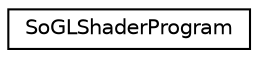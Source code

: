 digraph "Graphical Class Hierarchy"
{
 // LATEX_PDF_SIZE
  edge [fontname="Helvetica",fontsize="10",labelfontname="Helvetica",labelfontsize="10"];
  node [fontname="Helvetica",fontsize="10",shape=record];
  rankdir="LR";
  Node0 [label="SoGLShaderProgram",height=0.2,width=0.4,color="black", fillcolor="white", style="filled",URL="$classSoGLShaderProgram.html",tooltip=" "];
}
